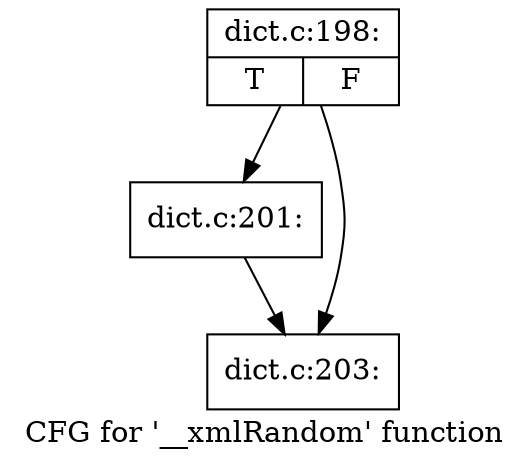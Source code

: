 digraph "CFG for '__xmlRandom' function" {
	label="CFG for '__xmlRandom' function";

	Node0x4893da0 [shape=record,label="{dict.c:198:|{<s0>T|<s1>F}}"];
	Node0x4893da0 -> Node0x488e940;
	Node0x4893da0 -> Node0x4893010;
	Node0x488e940 [shape=record,label="{dict.c:201:}"];
	Node0x488e940 -> Node0x4893010;
	Node0x4893010 [shape=record,label="{dict.c:203:}"];
}
